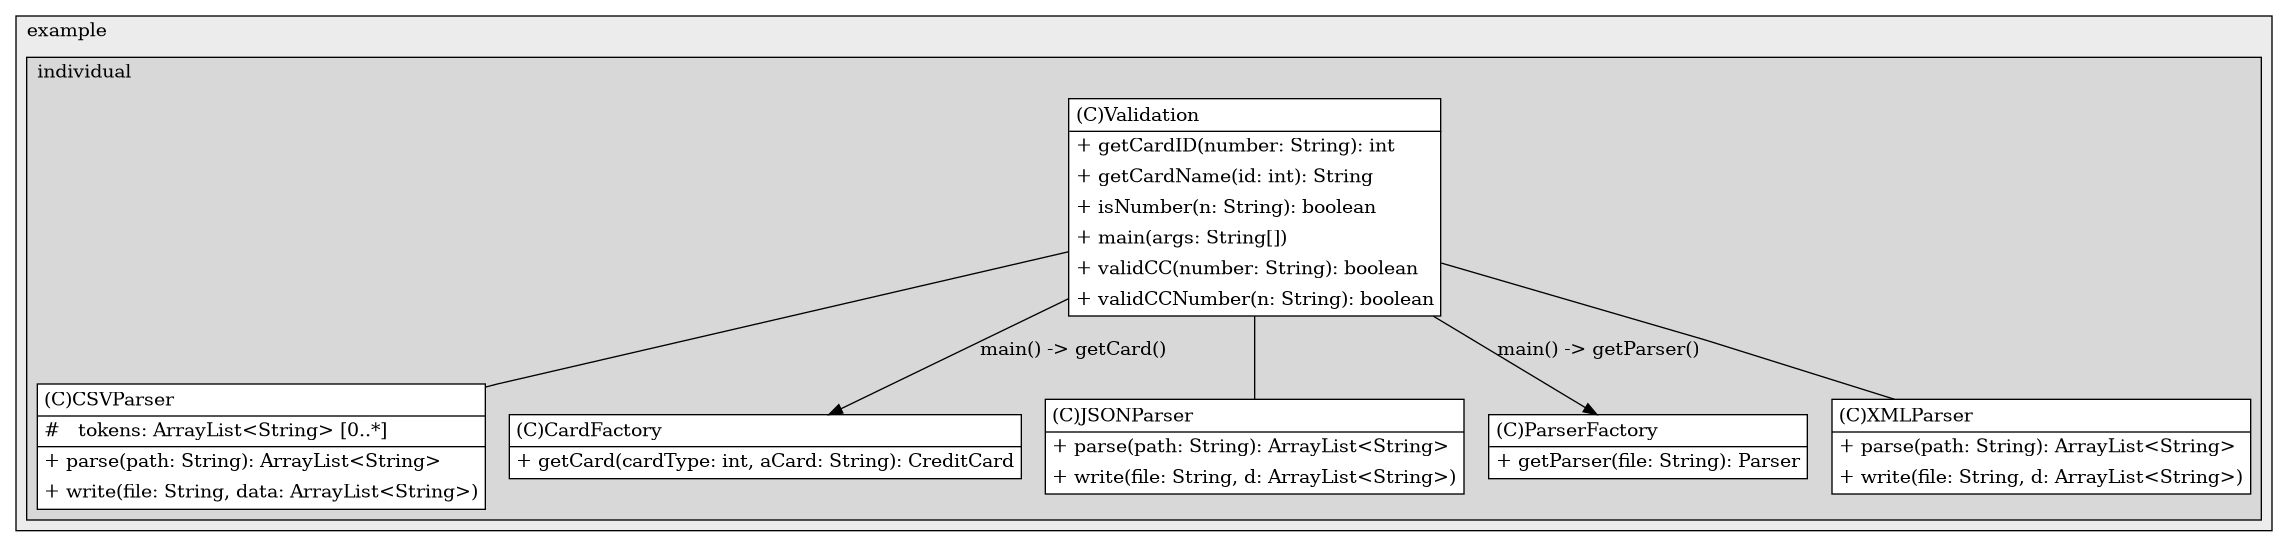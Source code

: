 @startuml

/' diagram meta data start
config=StructureConfiguration;
{
  "projectClassification": {
    "searchMode": "OpenProject", // OpenProject, AllProjects
    "includedProjects": "",
    "pathEndKeywords": "*.impl",
    "isClientPath": "",
    "isClientName": "",
    "isTestPath": "",
    "isTestName": "",
    "isMappingPath": "",
    "isMappingName": "",
    "isDataAccessPath": "",
    "isDataAccessName": "",
    "isDataStructurePath": "",
    "isDataStructureName": "",
    "isInterfaceStructuresPath": "",
    "isInterfaceStructuresName": "",
    "isEntryPointPath": "",
    "isEntryPointName": "",
    "treatFinalFieldsAsMandatory": false
  },
  "graphRestriction": {
    "classPackageExcludeFilter": "",
    "classPackageIncludeFilter": "",
    "classNameExcludeFilter": "",
    "classNameIncludeFilter": "",
    "methodNameExcludeFilter": "",
    "methodNameIncludeFilter": "",
    "removeByInheritance": "", // inheritance/annotation based filtering is done in a second step
    "removeByAnnotation": "",
    "removeByClassPackage": "", // cleanup the graph after inheritance/annotation based filtering is done
    "removeByClassName": "",
    "cutMappings": false,
    "cutEnum": true,
    "cutTests": true,
    "cutClient": true,
    "cutDataAccess": false,
    "cutInterfaceStructures": false,
    "cutDataStructures": false,
    "cutGetterAndSetter": true,
    "cutConstructors": true
  },
  "graphTraversal": {
    "forwardDepth": 6,
    "backwardDepth": 6,
    "classPackageExcludeFilter": "",
    "classPackageIncludeFilter": "",
    "classNameExcludeFilter": "",
    "classNameIncludeFilter": "",
    "methodNameExcludeFilter": "",
    "methodNameIncludeFilter": "",
    "hideMappings": false,
    "hideDataStructures": false,
    "hidePrivateMethods": true,
    "hideInterfaceCalls": true, // indirection: implementation -> interface (is hidden) -> implementation
    "onlyShowApplicationEntryPoints": false, // root node is included
    "useMethodCallsForStructureDiagram": "ForwardOnly" // ForwardOnly, BothDirections, No
  },
  "details": {
    "aggregation": "GroupByClass", // ByClass, GroupByClass, None
    "showClassGenericTypes": true,
    "showMethods": true,
    "showMethodParameterNames": true,
    "showMethodParameterTypes": true,
    "showMethodReturnType": true,
    "showPackageLevels": 2,
    "showDetailedClassStructure": true
  },
  "rootClass": "com.example.individual.Validation",
  "extensionCallbackMethod": "" // qualified.class.name#methodName - signature: public static String method(String)
}
diagram meta data end '/



digraph g {
    rankdir="TB"
    splines=polyline
    

'nodes 
subgraph cluster_1322970774 { 
   	label=example
	labeljust=l
	fillcolor="#ececec"
	style=filled
   
   subgraph cluster_1335527837 { 
   	label=individual
	labeljust=l
	fillcolor="#d8d8d8"
	style=filled
   
   CSVParser1613365034[
	label=<<TABLE BORDER="1" CELLBORDER="0" CELLPADDING="4" CELLSPACING="0">
<TR><TD ALIGN="LEFT" >(C)CSVParser</TD></TR>
<HR/>
<TR><TD ALIGN="LEFT" >#   tokens: ArrayList&lt;String&gt; [0..*]</TD></TR>
<HR/>
<TR><TD ALIGN="LEFT" >+ parse(path: String): ArrayList&lt;String&gt;</TD></TR>
<TR><TD ALIGN="LEFT" >+ write(file: String, data: ArrayList&lt;String&gt;)</TD></TR>
</TABLE>>
	style=filled
	margin=0
	shape=plaintext
	fillcolor="#FFFFFF"
];

CardFactory1613365034[
	label=<<TABLE BORDER="1" CELLBORDER="0" CELLPADDING="4" CELLSPACING="0">
<TR><TD ALIGN="LEFT" >(C)CardFactory</TD></TR>
<HR/>
<TR><TD ALIGN="LEFT" >+ getCard(cardType: int, aCard: String): CreditCard</TD></TR>
</TABLE>>
	style=filled
	margin=0
	shape=plaintext
	fillcolor="#FFFFFF"
];

JSONParser1613365034[
	label=<<TABLE BORDER="1" CELLBORDER="0" CELLPADDING="4" CELLSPACING="0">
<TR><TD ALIGN="LEFT" >(C)JSONParser</TD></TR>
<HR/>
<TR><TD ALIGN="LEFT" >+ parse(path: String): ArrayList&lt;String&gt;</TD></TR>
<TR><TD ALIGN="LEFT" >+ write(file: String, d: ArrayList&lt;String&gt;)</TD></TR>
</TABLE>>
	style=filled
	margin=0
	shape=plaintext
	fillcolor="#FFFFFF"
];

ParserFactory1613365034[
	label=<<TABLE BORDER="1" CELLBORDER="0" CELLPADDING="4" CELLSPACING="0">
<TR><TD ALIGN="LEFT" >(C)ParserFactory</TD></TR>
<HR/>
<TR><TD ALIGN="LEFT" >+ getParser(file: String): Parser</TD></TR>
</TABLE>>
	style=filled
	margin=0
	shape=plaintext
	fillcolor="#FFFFFF"
];

Validation1613365034[
	label=<<TABLE BORDER="1" CELLBORDER="0" CELLPADDING="4" CELLSPACING="0">
<TR><TD ALIGN="LEFT" >(C)Validation</TD></TR>
<HR/>
<TR><TD ALIGN="LEFT" >+ getCardID(number: String): int</TD></TR>
<TR><TD ALIGN="LEFT" >+ getCardName(id: int): String</TD></TR>
<TR><TD ALIGN="LEFT" >+ isNumber(n: String): boolean</TD></TR>
<TR><TD ALIGN="LEFT" >+ main(args: String[])</TD></TR>
<TR><TD ALIGN="LEFT" >+ validCC(number: String): boolean</TD></TR>
<TR><TD ALIGN="LEFT" >+ validCCNumber(n: String): boolean</TD></TR>
</TABLE>>
	style=filled
	margin=0
	shape=plaintext
	fillcolor="#FFFFFF"
];

XMLParser1613365034[
	label=<<TABLE BORDER="1" CELLBORDER="0" CELLPADDING="4" CELLSPACING="0">
<TR><TD ALIGN="LEFT" >(C)XMLParser</TD></TR>
<HR/>
<TR><TD ALIGN="LEFT" >+ parse(path: String): ArrayList&lt;String&gt;</TD></TR>
<TR><TD ALIGN="LEFT" >+ write(file: String, d: ArrayList&lt;String&gt;)</TD></TR>
</TABLE>>
	style=filled
	margin=0
	shape=plaintext
	fillcolor="#FFFFFF"
];
} 
} 

'edges    
Validation1613365034 -> CSVParser1613365034[arrowhead=none];
Validation1613365034 -> CardFactory1613365034[label="main() -> getCard()"];
Validation1613365034 -> JSONParser1613365034[arrowhead=none];
Validation1613365034 -> ParserFactory1613365034[label="main() -> getParser()"];
Validation1613365034 -> XMLParser1613365034[arrowhead=none];
    
}
@enduml